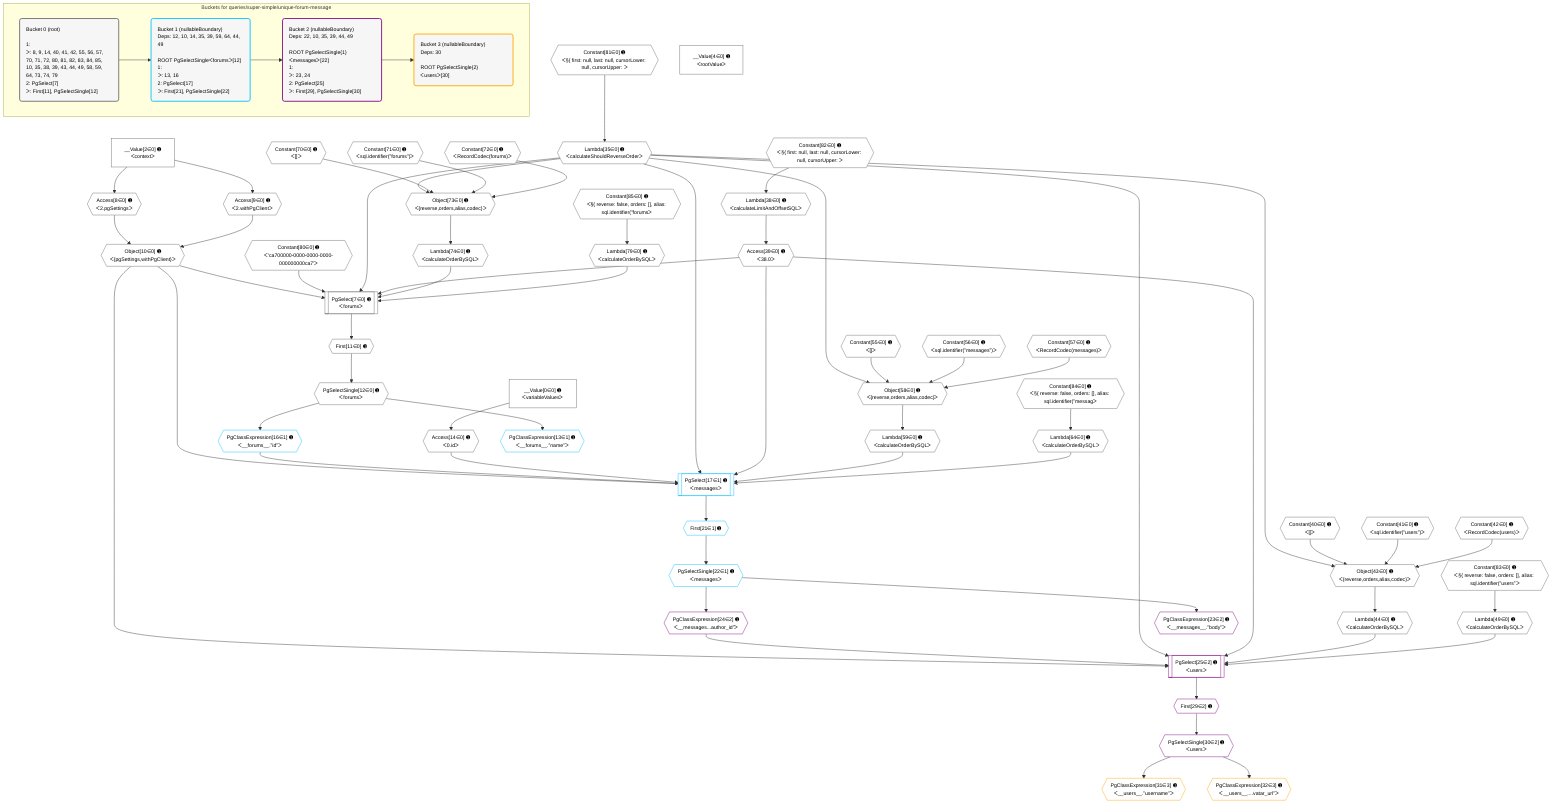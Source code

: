 %%{init: {'themeVariables': { 'fontSize': '12px'}}}%%
graph TD
    classDef path fill:#eee,stroke:#000,color:#000
    classDef plan fill:#fff,stroke-width:1px,color:#000
    classDef itemplan fill:#fff,stroke-width:2px,color:#000
    classDef unbatchedplan fill:#dff,stroke-width:1px,color:#000
    classDef sideeffectplan fill:#fcc,stroke-width:2px,color:#000
    classDef bucket fill:#f6f6f6,color:#000,stroke-width:2px,text-align:left


    %% plan dependencies
    PgSelect7[["PgSelect[7∈0] ➊<br />ᐸforumsᐳ"]]:::plan
    Object10{{"Object[10∈0] ➊<br />ᐸ{pgSettings,withPgClient}ᐳ"}}:::plan
    Constant80{{"Constant[80∈0] ➊<br />ᐸ'ca700000-0000-0000-0000-000000000ca7'ᐳ"}}:::plan
    Lambda35{{"Lambda[35∈0] ➊<br />ᐸcalculateShouldReverseOrderᐳ"}}:::plan
    Access39{{"Access[39∈0] ➊<br />ᐸ38.0ᐳ"}}:::plan
    Lambda74{{"Lambda[74∈0] ➊<br />ᐸcalculateOrderBySQLᐳ"}}:::plan
    Lambda79{{"Lambda[79∈0] ➊<br />ᐸcalculateOrderBySQLᐳ"}}:::plan
    Object10 & Constant80 & Lambda35 & Access39 & Lambda74 & Lambda79 --> PgSelect7
    Object43{{"Object[43∈0] ➊<br />ᐸ{reverse,orders,alias,codec}ᐳ"}}:::plan
    Constant40{{"Constant[40∈0] ➊<br />ᐸ[]ᐳ"}}:::plan
    Constant41{{"Constant[41∈0] ➊<br />ᐸsql.identifier(”users”)ᐳ"}}:::plan
    Constant42{{"Constant[42∈0] ➊<br />ᐸRecordCodec(users)ᐳ"}}:::plan
    Lambda35 & Constant40 & Constant41 & Constant42 --> Object43
    Object58{{"Object[58∈0] ➊<br />ᐸ{reverse,orders,alias,codec}ᐳ"}}:::plan
    Constant55{{"Constant[55∈0] ➊<br />ᐸ[]ᐳ"}}:::plan
    Constant56{{"Constant[56∈0] ➊<br />ᐸsql.identifier(”messages”)ᐳ"}}:::plan
    Constant57{{"Constant[57∈0] ➊<br />ᐸRecordCodec(messages)ᐳ"}}:::plan
    Lambda35 & Constant55 & Constant56 & Constant57 --> Object58
    Object73{{"Object[73∈0] ➊<br />ᐸ{reverse,orders,alias,codec}ᐳ"}}:::plan
    Constant70{{"Constant[70∈0] ➊<br />ᐸ[]ᐳ"}}:::plan
    Constant71{{"Constant[71∈0] ➊<br />ᐸsql.identifier(”forums”)ᐳ"}}:::plan
    Constant72{{"Constant[72∈0] ➊<br />ᐸRecordCodec(forums)ᐳ"}}:::plan
    Lambda35 & Constant70 & Constant71 & Constant72 --> Object73
    Access8{{"Access[8∈0] ➊<br />ᐸ2.pgSettingsᐳ"}}:::plan
    Access9{{"Access[9∈0] ➊<br />ᐸ2.withPgClientᐳ"}}:::plan
    Access8 & Access9 --> Object10
    __Value2["__Value[2∈0] ➊<br />ᐸcontextᐳ"]:::plan
    __Value2 --> Access8
    __Value2 --> Access9
    First11{{"First[11∈0] ➊"}}:::plan
    PgSelect7 --> First11
    PgSelectSingle12{{"PgSelectSingle[12∈0] ➊<br />ᐸforumsᐳ"}}:::plan
    First11 --> PgSelectSingle12
    Access14{{"Access[14∈0] ➊<br />ᐸ0.idᐳ"}}:::plan
    __Value0["__Value[0∈0] ➊<br />ᐸvariableValuesᐳ"]:::plan
    __Value0 --> Access14
    Constant81{{"Constant[81∈0] ➊<br />ᐸ§{ first: null, last: null, cursorLower: null, cursorUpper: ᐳ"}}:::plan
    Constant81 --> Lambda35
    Lambda38{{"Lambda[38∈0] ➊<br />ᐸcalculateLimitAndOffsetSQLᐳ"}}:::plan
    Constant82{{"Constant[82∈0] ➊<br />ᐸ§{ first: null, last: null, cursorLower: null, cursorUpper: ᐳ"}}:::plan
    Constant82 --> Lambda38
    Lambda38 --> Access39
    Lambda44{{"Lambda[44∈0] ➊<br />ᐸcalculateOrderBySQLᐳ"}}:::plan
    Object43 --> Lambda44
    Lambda49{{"Lambda[49∈0] ➊<br />ᐸcalculateOrderBySQLᐳ"}}:::plan
    Constant83{{"Constant[83∈0] ➊<br />ᐸ§{ reverse: false, orders: [], alias: sql.identifier(”users”ᐳ"}}:::plan
    Constant83 --> Lambda49
    Lambda59{{"Lambda[59∈0] ➊<br />ᐸcalculateOrderBySQLᐳ"}}:::plan
    Object58 --> Lambda59
    Lambda64{{"Lambda[64∈0] ➊<br />ᐸcalculateOrderBySQLᐳ"}}:::plan
    Constant84{{"Constant[84∈0] ➊<br />ᐸ§{ reverse: false, orders: [], alias: sql.identifier(”messagᐳ"}}:::plan
    Constant84 --> Lambda64
    Object73 --> Lambda74
    Constant85{{"Constant[85∈0] ➊<br />ᐸ§{ reverse: false, orders: [], alias: sql.identifier(”forumsᐳ"}}:::plan
    Constant85 --> Lambda79
    __Value4["__Value[4∈0] ➊<br />ᐸrootValueᐳ"]:::plan
    PgSelect17[["PgSelect[17∈1] ➊<br />ᐸmessagesᐳ"]]:::plan
    PgClassExpression16{{"PgClassExpression[16∈1] ➊<br />ᐸ__forums__.”id”ᐳ"}}:::plan
    Object10 & PgClassExpression16 & Access14 & Lambda35 & Access39 & Lambda59 & Lambda64 --> PgSelect17
    PgClassExpression13{{"PgClassExpression[13∈1] ➊<br />ᐸ__forums__.”name”ᐳ"}}:::plan
    PgSelectSingle12 --> PgClassExpression13
    PgSelectSingle12 --> PgClassExpression16
    First21{{"First[21∈1] ➊"}}:::plan
    PgSelect17 --> First21
    PgSelectSingle22{{"PgSelectSingle[22∈1] ➊<br />ᐸmessagesᐳ"}}:::plan
    First21 --> PgSelectSingle22
    PgSelect25[["PgSelect[25∈2] ➊<br />ᐸusersᐳ"]]:::plan
    PgClassExpression24{{"PgClassExpression[24∈2] ➊<br />ᐸ__messages...author_id”ᐳ"}}:::plan
    Object10 & PgClassExpression24 & Lambda35 & Access39 & Lambda44 & Lambda49 --> PgSelect25
    PgClassExpression23{{"PgClassExpression[23∈2] ➊<br />ᐸ__messages__.”body”ᐳ"}}:::plan
    PgSelectSingle22 --> PgClassExpression23
    PgSelectSingle22 --> PgClassExpression24
    First29{{"First[29∈2] ➊"}}:::plan
    PgSelect25 --> First29
    PgSelectSingle30{{"PgSelectSingle[30∈2] ➊<br />ᐸusersᐳ"}}:::plan
    First29 --> PgSelectSingle30
    PgClassExpression31{{"PgClassExpression[31∈3] ➊<br />ᐸ__users__.”username”ᐳ"}}:::plan
    PgSelectSingle30 --> PgClassExpression31
    PgClassExpression32{{"PgClassExpression[32∈3] ➊<br />ᐸ__users__....vatar_url”ᐳ"}}:::plan
    PgSelectSingle30 --> PgClassExpression32

    %% define steps

    subgraph "Buckets for queries/super-simple/unique-forum-message"
    Bucket0("Bucket 0 (root)<br /><br />1: <br />ᐳ: 8, 9, 14, 40, 41, 42, 55, 56, 57, 70, 71, 72, 80, 81, 82, 83, 84, 85, 10, 35, 38, 39, 43, 44, 49, 58, 59, 64, 73, 74, 79<br />2: PgSelect[7]<br />ᐳ: First[11], PgSelectSingle[12]"):::bucket
    classDef bucket0 stroke:#696969
    class Bucket0,__Value0,__Value2,__Value4,PgSelect7,Access8,Access9,Object10,First11,PgSelectSingle12,Access14,Lambda35,Lambda38,Access39,Constant40,Constant41,Constant42,Object43,Lambda44,Lambda49,Constant55,Constant56,Constant57,Object58,Lambda59,Lambda64,Constant70,Constant71,Constant72,Object73,Lambda74,Lambda79,Constant80,Constant81,Constant82,Constant83,Constant84,Constant85 bucket0
    Bucket1("Bucket 1 (nullableBoundary)<br />Deps: 12, 10, 14, 35, 39, 59, 64, 44, 49<br /><br />ROOT PgSelectSingleᐸforumsᐳ[12]<br />1: <br />ᐳ: 13, 16<br />2: PgSelect[17]<br />ᐳ: First[21], PgSelectSingle[22]"):::bucket
    classDef bucket1 stroke:#00bfff
    class Bucket1,PgClassExpression13,PgClassExpression16,PgSelect17,First21,PgSelectSingle22 bucket1
    Bucket2("Bucket 2 (nullableBoundary)<br />Deps: 22, 10, 35, 39, 44, 49<br /><br />ROOT PgSelectSingle{1}ᐸmessagesᐳ[22]<br />1: <br />ᐳ: 23, 24<br />2: PgSelect[25]<br />ᐳ: First[29], PgSelectSingle[30]"):::bucket
    classDef bucket2 stroke:#7f007f
    class Bucket2,PgClassExpression23,PgClassExpression24,PgSelect25,First29,PgSelectSingle30 bucket2
    Bucket3("Bucket 3 (nullableBoundary)<br />Deps: 30<br /><br />ROOT PgSelectSingle{2}ᐸusersᐳ[30]"):::bucket
    classDef bucket3 stroke:#ffa500
    class Bucket3,PgClassExpression31,PgClassExpression32 bucket3
    Bucket0 --> Bucket1
    Bucket1 --> Bucket2
    Bucket2 --> Bucket3
    end